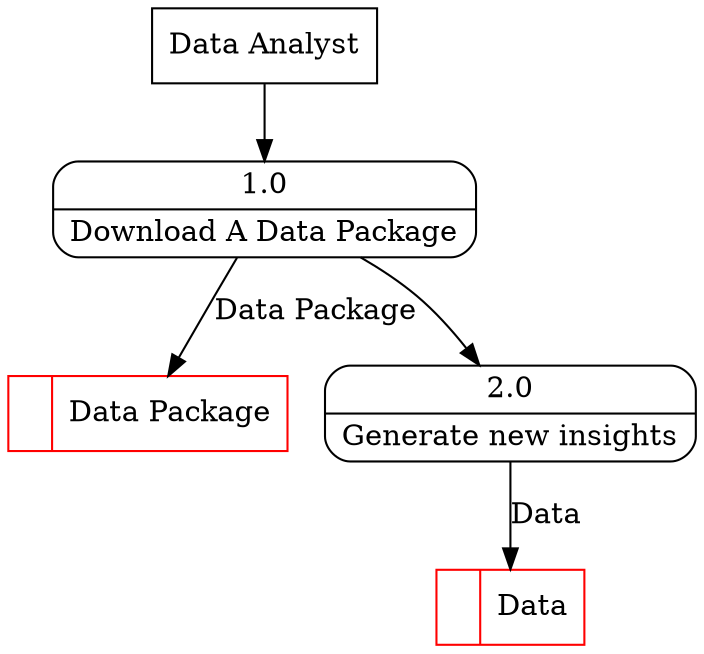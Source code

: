 digraph dfd2{ 
node[shape=record]
200 [label="<f0>  |<f1> Data Package " color=red];
201 [label="Data Analyst" shape=box];
202 [label="{<f0> 1.0|<f1> Download A Data Package }" shape=Mrecord];
2 [label="{<f0> 2.0|<f1> Generate new insights }" shape=Mrecord];
202 -> 2
1001 [label="<f0>  |<f1> Data " color=red];
2 -> 1001 [label="Data"]
201 -> 202
202 -> 200 [label="Data Package"]
}
